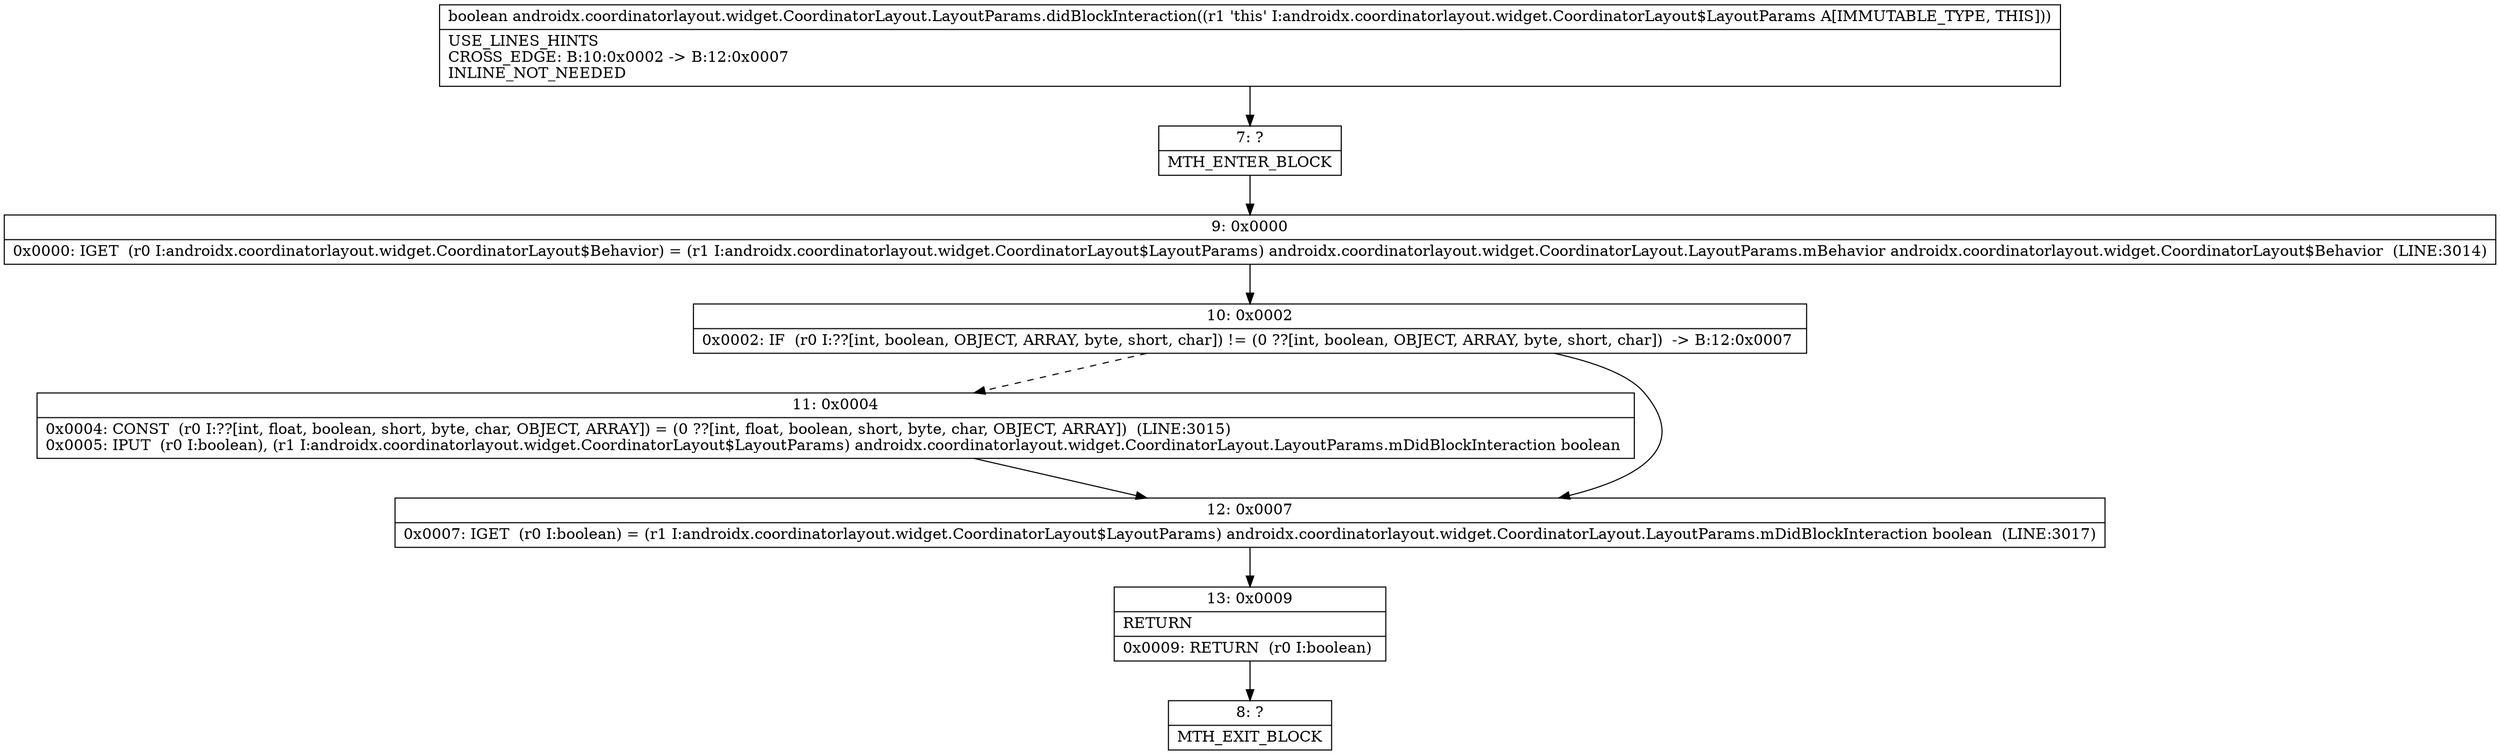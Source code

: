 digraph "CFG forandroidx.coordinatorlayout.widget.CoordinatorLayout.LayoutParams.didBlockInteraction()Z" {
Node_7 [shape=record,label="{7\:\ ?|MTH_ENTER_BLOCK\l}"];
Node_9 [shape=record,label="{9\:\ 0x0000|0x0000: IGET  (r0 I:androidx.coordinatorlayout.widget.CoordinatorLayout$Behavior) = (r1 I:androidx.coordinatorlayout.widget.CoordinatorLayout$LayoutParams) androidx.coordinatorlayout.widget.CoordinatorLayout.LayoutParams.mBehavior androidx.coordinatorlayout.widget.CoordinatorLayout$Behavior  (LINE:3014)\l}"];
Node_10 [shape=record,label="{10\:\ 0x0002|0x0002: IF  (r0 I:??[int, boolean, OBJECT, ARRAY, byte, short, char]) != (0 ??[int, boolean, OBJECT, ARRAY, byte, short, char])  \-\> B:12:0x0007 \l}"];
Node_11 [shape=record,label="{11\:\ 0x0004|0x0004: CONST  (r0 I:??[int, float, boolean, short, byte, char, OBJECT, ARRAY]) = (0 ??[int, float, boolean, short, byte, char, OBJECT, ARRAY])  (LINE:3015)\l0x0005: IPUT  (r0 I:boolean), (r1 I:androidx.coordinatorlayout.widget.CoordinatorLayout$LayoutParams) androidx.coordinatorlayout.widget.CoordinatorLayout.LayoutParams.mDidBlockInteraction boolean \l}"];
Node_12 [shape=record,label="{12\:\ 0x0007|0x0007: IGET  (r0 I:boolean) = (r1 I:androidx.coordinatorlayout.widget.CoordinatorLayout$LayoutParams) androidx.coordinatorlayout.widget.CoordinatorLayout.LayoutParams.mDidBlockInteraction boolean  (LINE:3017)\l}"];
Node_13 [shape=record,label="{13\:\ 0x0009|RETURN\l|0x0009: RETURN  (r0 I:boolean) \l}"];
Node_8 [shape=record,label="{8\:\ ?|MTH_EXIT_BLOCK\l}"];
MethodNode[shape=record,label="{boolean androidx.coordinatorlayout.widget.CoordinatorLayout.LayoutParams.didBlockInteraction((r1 'this' I:androidx.coordinatorlayout.widget.CoordinatorLayout$LayoutParams A[IMMUTABLE_TYPE, THIS]))  | USE_LINES_HINTS\lCROSS_EDGE: B:10:0x0002 \-\> B:12:0x0007\lINLINE_NOT_NEEDED\l}"];
MethodNode -> Node_7;Node_7 -> Node_9;
Node_9 -> Node_10;
Node_10 -> Node_11[style=dashed];
Node_10 -> Node_12;
Node_11 -> Node_12;
Node_12 -> Node_13;
Node_13 -> Node_8;
}


